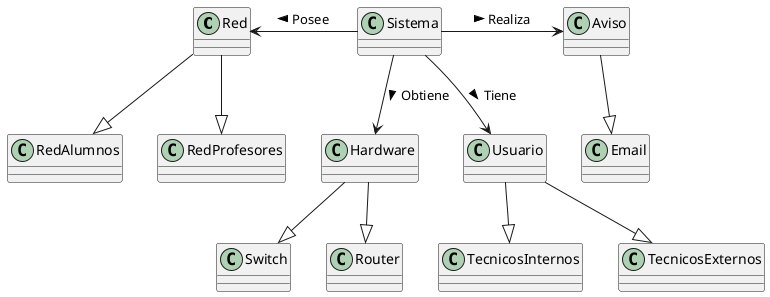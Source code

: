 @startuml proyecto
/' Diagrama de Clases -> Diagrama de Objetos -> Diagrama de estados '/

class Red 
class Sistema
class Hardware
class Usuario
class Aviso

Sistema -l-> Red : Posee >
Sistema --> Hardware : Obtiene >
Sistema --> Usuario : Tiene >
Sistema -r-> Aviso : Realiza >

/'
Sistema -u-|> SistemaDeVigilancia
Sistema -r-|> SistemaDeAlarmas
'/

Red --|> RedAlumnos
Red --|> RedProfesores

Hardware --|> Switch
Hardware --|> Router

Aviso --|> Email

Usuario --|> TecnicosInternos
Usuario --|> TecnicosExternos

@enduml